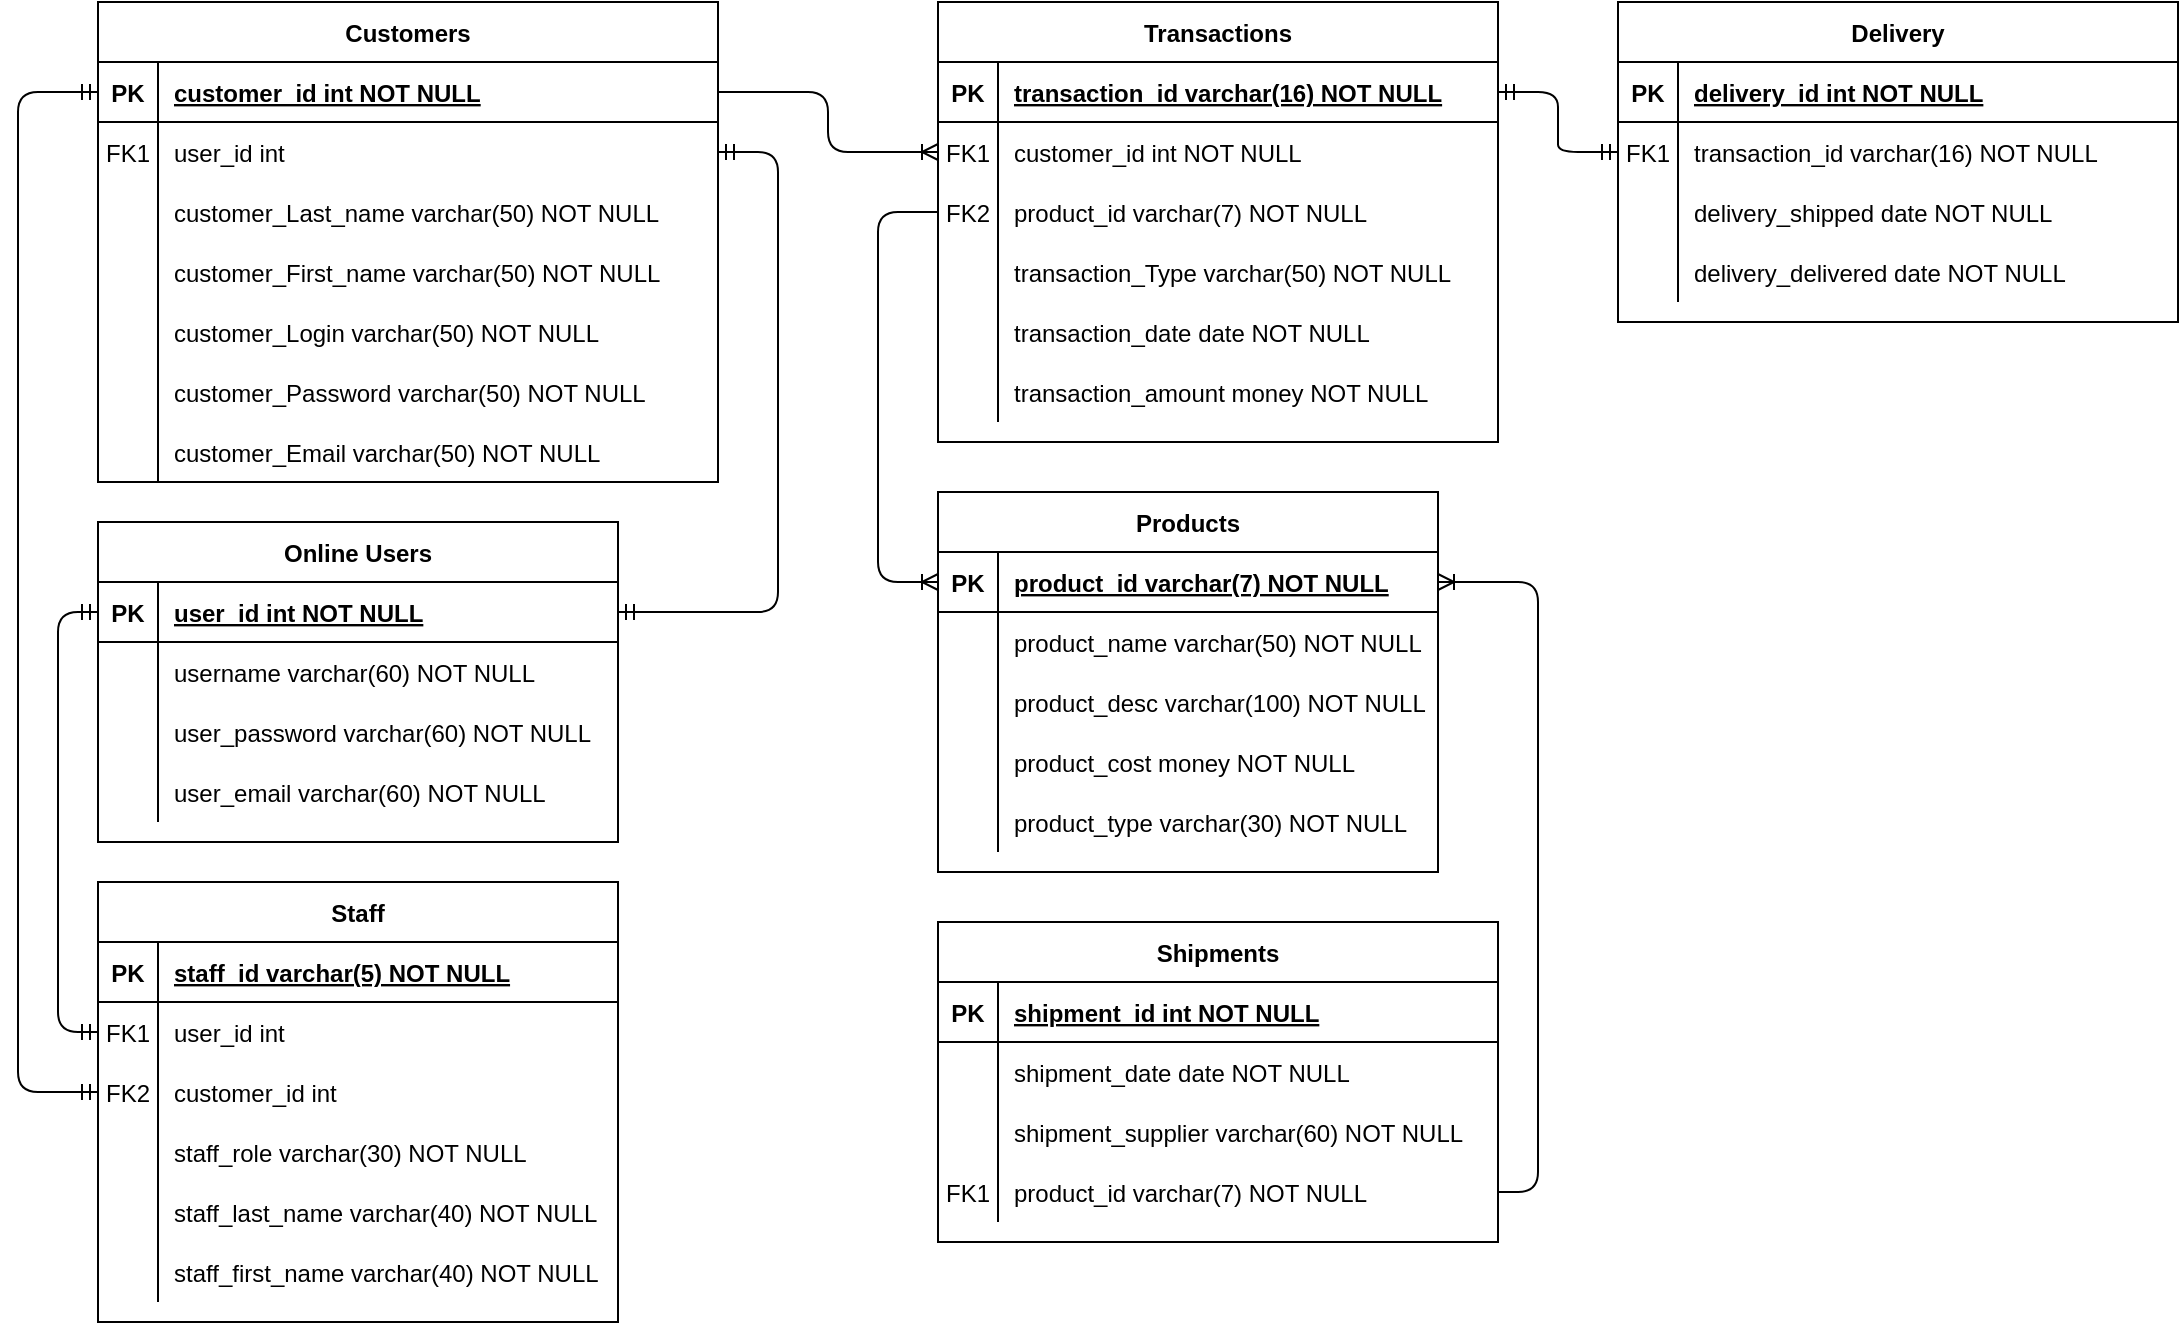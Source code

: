 <mxfile version="15.0.5" type="github">
  <diagram id="R2lEEEUBdFMjLlhIrx00" name="Page-1">
    <mxGraphModel dx="1497" dy="776" grid="1" gridSize="10" guides="1" tooltips="1" connect="1" arrows="1" fold="1" page="1" pageScale="1" pageWidth="850" pageHeight="1100" math="0" shadow="0" extFonts="Permanent Marker^https://fonts.googleapis.com/css?family=Permanent+Marker">
      <root>
        <mxCell id="0" />
        <mxCell id="1" parent="0" />
        <mxCell id="C-vyLk0tnHw3VtMMgP7b-2" value="Transactions" style="shape=table;startSize=30;container=1;collapsible=1;childLayout=tableLayout;fixedRows=1;rowLines=0;fontStyle=1;align=center;resizeLast=1;" parent="1" vertex="1">
          <mxGeometry x="510" y="80" width="280" height="220" as="geometry" />
        </mxCell>
        <mxCell id="C-vyLk0tnHw3VtMMgP7b-3" value="" style="shape=partialRectangle;collapsible=0;dropTarget=0;pointerEvents=0;fillColor=none;points=[[0,0.5],[1,0.5]];portConstraint=eastwest;top=0;left=0;right=0;bottom=1;" parent="C-vyLk0tnHw3VtMMgP7b-2" vertex="1">
          <mxGeometry y="30" width="280" height="30" as="geometry" />
        </mxCell>
        <mxCell id="C-vyLk0tnHw3VtMMgP7b-4" value="PK" style="shape=partialRectangle;overflow=hidden;connectable=0;fillColor=none;top=0;left=0;bottom=0;right=0;fontStyle=1;" parent="C-vyLk0tnHw3VtMMgP7b-3" vertex="1">
          <mxGeometry width="30" height="30" as="geometry" />
        </mxCell>
        <mxCell id="C-vyLk0tnHw3VtMMgP7b-5" value="transaction_id varchar(16) NOT NULL " style="shape=partialRectangle;overflow=hidden;connectable=0;fillColor=none;top=0;left=0;bottom=0;right=0;align=left;spacingLeft=6;fontStyle=5;" parent="C-vyLk0tnHw3VtMMgP7b-3" vertex="1">
          <mxGeometry x="30" width="250" height="30" as="geometry" />
        </mxCell>
        <mxCell id="ZlG9DIzMTzp9tEVPSgAF-17" value="" style="shape=partialRectangle;collapsible=0;dropTarget=0;pointerEvents=0;fillColor=none;points=[[0,0.5],[1,0.5]];portConstraint=eastwest;top=0;left=0;right=0;bottom=0;" vertex="1" parent="C-vyLk0tnHw3VtMMgP7b-2">
          <mxGeometry y="60" width="280" height="30" as="geometry" />
        </mxCell>
        <mxCell id="ZlG9DIzMTzp9tEVPSgAF-18" value="FK1" style="shape=partialRectangle;overflow=hidden;connectable=0;fillColor=none;top=0;left=0;bottom=0;right=0;" vertex="1" parent="ZlG9DIzMTzp9tEVPSgAF-17">
          <mxGeometry width="30" height="30" as="geometry" />
        </mxCell>
        <mxCell id="ZlG9DIzMTzp9tEVPSgAF-19" value="customer_id int NOT NULL" style="shape=partialRectangle;overflow=hidden;connectable=0;fillColor=none;top=0;left=0;bottom=0;right=0;align=left;spacingLeft=6;" vertex="1" parent="ZlG9DIzMTzp9tEVPSgAF-17">
          <mxGeometry x="30" width="250" height="30" as="geometry" />
        </mxCell>
        <mxCell id="ZlG9DIzMTzp9tEVPSgAF-20" value="" style="shape=partialRectangle;collapsible=0;dropTarget=0;pointerEvents=0;fillColor=none;points=[[0,0.5],[1,0.5]];portConstraint=eastwest;top=0;left=0;right=0;bottom=0;" vertex="1" parent="C-vyLk0tnHw3VtMMgP7b-2">
          <mxGeometry y="90" width="280" height="30" as="geometry" />
        </mxCell>
        <mxCell id="ZlG9DIzMTzp9tEVPSgAF-21" value="FK2" style="shape=partialRectangle;overflow=hidden;connectable=0;fillColor=none;top=0;left=0;bottom=0;right=0;" vertex="1" parent="ZlG9DIzMTzp9tEVPSgAF-20">
          <mxGeometry width="30" height="30" as="geometry" />
        </mxCell>
        <mxCell id="ZlG9DIzMTzp9tEVPSgAF-22" value="product_id varchar(7) NOT NULL" style="shape=partialRectangle;overflow=hidden;connectable=0;fillColor=none;top=0;left=0;bottom=0;right=0;align=left;spacingLeft=6;" vertex="1" parent="ZlG9DIzMTzp9tEVPSgAF-20">
          <mxGeometry x="30" width="250" height="30" as="geometry" />
        </mxCell>
        <mxCell id="C-vyLk0tnHw3VtMMgP7b-6" value="" style="shape=partialRectangle;collapsible=0;dropTarget=0;pointerEvents=0;fillColor=none;points=[[0,0.5],[1,0.5]];portConstraint=eastwest;top=0;left=0;right=0;bottom=0;" parent="C-vyLk0tnHw3VtMMgP7b-2" vertex="1">
          <mxGeometry y="120" width="280" height="30" as="geometry" />
        </mxCell>
        <mxCell id="C-vyLk0tnHw3VtMMgP7b-7" value="" style="shape=partialRectangle;overflow=hidden;connectable=0;fillColor=none;top=0;left=0;bottom=0;right=0;" parent="C-vyLk0tnHw3VtMMgP7b-6" vertex="1">
          <mxGeometry width="30" height="30" as="geometry" />
        </mxCell>
        <mxCell id="C-vyLk0tnHw3VtMMgP7b-8" value="transaction_Type varchar(50) NOT NULL" style="shape=partialRectangle;overflow=hidden;connectable=0;fillColor=none;top=0;left=0;bottom=0;right=0;align=left;spacingLeft=6;" parent="C-vyLk0tnHw3VtMMgP7b-6" vertex="1">
          <mxGeometry x="30" width="250" height="30" as="geometry" />
        </mxCell>
        <mxCell id="C-vyLk0tnHw3VtMMgP7b-9" value="" style="shape=partialRectangle;collapsible=0;dropTarget=0;pointerEvents=0;fillColor=none;points=[[0,0.5],[1,0.5]];portConstraint=eastwest;top=0;left=0;right=0;bottom=0;" parent="C-vyLk0tnHw3VtMMgP7b-2" vertex="1">
          <mxGeometry y="150" width="280" height="30" as="geometry" />
        </mxCell>
        <mxCell id="C-vyLk0tnHw3VtMMgP7b-10" value="" style="shape=partialRectangle;overflow=hidden;connectable=0;fillColor=none;top=0;left=0;bottom=0;right=0;" parent="C-vyLk0tnHw3VtMMgP7b-9" vertex="1">
          <mxGeometry width="30" height="30" as="geometry" />
        </mxCell>
        <mxCell id="C-vyLk0tnHw3VtMMgP7b-11" value="transaction_date date NOT NULL" style="shape=partialRectangle;overflow=hidden;connectable=0;fillColor=none;top=0;left=0;bottom=0;right=0;align=left;spacingLeft=6;" parent="C-vyLk0tnHw3VtMMgP7b-9" vertex="1">
          <mxGeometry x="30" width="250" height="30" as="geometry" />
        </mxCell>
        <mxCell id="ZlG9DIzMTzp9tEVPSgAF-14" value="" style="shape=partialRectangle;collapsible=0;dropTarget=0;pointerEvents=0;fillColor=none;points=[[0,0.5],[1,0.5]];portConstraint=eastwest;top=0;left=0;right=0;bottom=0;" vertex="1" parent="C-vyLk0tnHw3VtMMgP7b-2">
          <mxGeometry y="180" width="280" height="30" as="geometry" />
        </mxCell>
        <mxCell id="ZlG9DIzMTzp9tEVPSgAF-15" value="" style="shape=partialRectangle;overflow=hidden;connectable=0;fillColor=none;top=0;left=0;bottom=0;right=0;" vertex="1" parent="ZlG9DIzMTzp9tEVPSgAF-14">
          <mxGeometry width="30" height="30" as="geometry" />
        </mxCell>
        <mxCell id="ZlG9DIzMTzp9tEVPSgAF-16" value="transaction_amount money NOT NULL" style="shape=partialRectangle;overflow=hidden;connectable=0;fillColor=none;top=0;left=0;bottom=0;right=0;align=left;spacingLeft=6;" vertex="1" parent="ZlG9DIzMTzp9tEVPSgAF-14">
          <mxGeometry x="30" width="250" height="30" as="geometry" />
        </mxCell>
        <mxCell id="C-vyLk0tnHw3VtMMgP7b-13" value="Products" style="shape=table;startSize=30;container=1;collapsible=1;childLayout=tableLayout;fixedRows=1;rowLines=0;fontStyle=1;align=center;resizeLast=1;" parent="1" vertex="1">
          <mxGeometry x="510" y="325" width="250" height="190" as="geometry">
            <mxRectangle x="510" y="325" width="80" height="30" as="alternateBounds" />
          </mxGeometry>
        </mxCell>
        <mxCell id="C-vyLk0tnHw3VtMMgP7b-14" value="" style="shape=partialRectangle;collapsible=0;dropTarget=0;pointerEvents=0;fillColor=none;points=[[0,0.5],[1,0.5]];portConstraint=eastwest;top=0;left=0;right=0;bottom=1;" parent="C-vyLk0tnHw3VtMMgP7b-13" vertex="1">
          <mxGeometry y="30" width="250" height="30" as="geometry" />
        </mxCell>
        <mxCell id="C-vyLk0tnHw3VtMMgP7b-15" value="PK" style="shape=partialRectangle;overflow=hidden;connectable=0;fillColor=none;top=0;left=0;bottom=0;right=0;fontStyle=1;" parent="C-vyLk0tnHw3VtMMgP7b-14" vertex="1">
          <mxGeometry width="30" height="30" as="geometry" />
        </mxCell>
        <mxCell id="C-vyLk0tnHw3VtMMgP7b-16" value="product_id varchar(7) NOT NULL" style="shape=partialRectangle;overflow=hidden;connectable=0;fillColor=none;top=0;left=0;bottom=0;right=0;align=left;spacingLeft=6;fontStyle=5;" parent="C-vyLk0tnHw3VtMMgP7b-14" vertex="1">
          <mxGeometry x="30" width="220" height="30" as="geometry" />
        </mxCell>
        <mxCell id="C-vyLk0tnHw3VtMMgP7b-17" value="" style="shape=partialRectangle;collapsible=0;dropTarget=0;pointerEvents=0;fillColor=none;points=[[0,0.5],[1,0.5]];portConstraint=eastwest;top=0;left=0;right=0;bottom=0;" parent="C-vyLk0tnHw3VtMMgP7b-13" vertex="1">
          <mxGeometry y="60" width="250" height="30" as="geometry" />
        </mxCell>
        <mxCell id="C-vyLk0tnHw3VtMMgP7b-18" value="" style="shape=partialRectangle;overflow=hidden;connectable=0;fillColor=none;top=0;left=0;bottom=0;right=0;" parent="C-vyLk0tnHw3VtMMgP7b-17" vertex="1">
          <mxGeometry width="30" height="30" as="geometry" />
        </mxCell>
        <mxCell id="C-vyLk0tnHw3VtMMgP7b-19" value="product_name varchar(50) NOT NULL" style="shape=partialRectangle;overflow=hidden;connectable=0;fillColor=none;top=0;left=0;bottom=0;right=0;align=left;spacingLeft=6;" parent="C-vyLk0tnHw3VtMMgP7b-17" vertex="1">
          <mxGeometry x="30" width="220" height="30" as="geometry" />
        </mxCell>
        <mxCell id="C-vyLk0tnHw3VtMMgP7b-20" value="" style="shape=partialRectangle;collapsible=0;dropTarget=0;pointerEvents=0;fillColor=none;points=[[0,0.5],[1,0.5]];portConstraint=eastwest;top=0;left=0;right=0;bottom=0;" parent="C-vyLk0tnHw3VtMMgP7b-13" vertex="1">
          <mxGeometry y="90" width="250" height="30" as="geometry" />
        </mxCell>
        <mxCell id="C-vyLk0tnHw3VtMMgP7b-21" value="" style="shape=partialRectangle;overflow=hidden;connectable=0;fillColor=none;top=0;left=0;bottom=0;right=0;" parent="C-vyLk0tnHw3VtMMgP7b-20" vertex="1">
          <mxGeometry width="30" height="30" as="geometry" />
        </mxCell>
        <mxCell id="C-vyLk0tnHw3VtMMgP7b-22" value="product_desc varchar(100) NOT NULL" style="shape=partialRectangle;overflow=hidden;connectable=0;fillColor=none;top=0;left=0;bottom=0;right=0;align=left;spacingLeft=6;" parent="C-vyLk0tnHw3VtMMgP7b-20" vertex="1">
          <mxGeometry x="30" width="220" height="30" as="geometry" />
        </mxCell>
        <mxCell id="ZlG9DIzMTzp9tEVPSgAF-23" value="" style="shape=partialRectangle;collapsible=0;dropTarget=0;pointerEvents=0;fillColor=none;points=[[0,0.5],[1,0.5]];portConstraint=eastwest;top=0;left=0;right=0;bottom=0;" vertex="1" parent="C-vyLk0tnHw3VtMMgP7b-13">
          <mxGeometry y="120" width="250" height="30" as="geometry" />
        </mxCell>
        <mxCell id="ZlG9DIzMTzp9tEVPSgAF-24" value="" style="shape=partialRectangle;overflow=hidden;connectable=0;fillColor=none;top=0;left=0;bottom=0;right=0;" vertex="1" parent="ZlG9DIzMTzp9tEVPSgAF-23">
          <mxGeometry width="30" height="30" as="geometry" />
        </mxCell>
        <mxCell id="ZlG9DIzMTzp9tEVPSgAF-25" value="product_cost money NOT NULL" style="shape=partialRectangle;overflow=hidden;connectable=0;fillColor=none;top=0;left=0;bottom=0;right=0;align=left;spacingLeft=6;" vertex="1" parent="ZlG9DIzMTzp9tEVPSgAF-23">
          <mxGeometry x="30" width="220" height="30" as="geometry" />
        </mxCell>
        <mxCell id="ZlG9DIzMTzp9tEVPSgAF-26" value="" style="shape=partialRectangle;collapsible=0;dropTarget=0;pointerEvents=0;fillColor=none;points=[[0,0.5],[1,0.5]];portConstraint=eastwest;top=0;left=0;right=0;bottom=0;" vertex="1" parent="C-vyLk0tnHw3VtMMgP7b-13">
          <mxGeometry y="150" width="250" height="30" as="geometry" />
        </mxCell>
        <mxCell id="ZlG9DIzMTzp9tEVPSgAF-27" value="" style="shape=partialRectangle;overflow=hidden;connectable=0;fillColor=none;top=0;left=0;bottom=0;right=0;" vertex="1" parent="ZlG9DIzMTzp9tEVPSgAF-26">
          <mxGeometry width="30" height="30" as="geometry" />
        </mxCell>
        <mxCell id="ZlG9DIzMTzp9tEVPSgAF-28" value="product_type varchar(30) NOT NULL" style="shape=partialRectangle;overflow=hidden;connectable=0;fillColor=none;top=0;left=0;bottom=0;right=0;align=left;spacingLeft=6;" vertex="1" parent="ZlG9DIzMTzp9tEVPSgAF-26">
          <mxGeometry x="30" width="220" height="30" as="geometry" />
        </mxCell>
        <mxCell id="C-vyLk0tnHw3VtMMgP7b-23" value="Customers" style="shape=table;startSize=30;container=1;collapsible=1;childLayout=tableLayout;fixedRows=1;rowLines=0;fontStyle=1;align=center;resizeLast=1;" parent="1" vertex="1">
          <mxGeometry x="90" y="80" width="310" height="240" as="geometry" />
        </mxCell>
        <mxCell id="C-vyLk0tnHw3VtMMgP7b-24" value="" style="shape=partialRectangle;collapsible=0;dropTarget=0;pointerEvents=0;fillColor=none;points=[[0,0.5],[1,0.5]];portConstraint=eastwest;top=0;left=0;right=0;bottom=1;" parent="C-vyLk0tnHw3VtMMgP7b-23" vertex="1">
          <mxGeometry y="30" width="310" height="30" as="geometry" />
        </mxCell>
        <mxCell id="C-vyLk0tnHw3VtMMgP7b-25" value="PK" style="shape=partialRectangle;overflow=hidden;connectable=0;fillColor=none;top=0;left=0;bottom=0;right=0;fontStyle=1;" parent="C-vyLk0tnHw3VtMMgP7b-24" vertex="1">
          <mxGeometry width="30" height="30" as="geometry" />
        </mxCell>
        <mxCell id="C-vyLk0tnHw3VtMMgP7b-26" value="customer_id int NOT NULL" style="shape=partialRectangle;overflow=hidden;connectable=0;fillColor=none;top=0;left=0;bottom=0;right=0;align=left;spacingLeft=6;fontStyle=5;" parent="C-vyLk0tnHw3VtMMgP7b-24" vertex="1">
          <mxGeometry x="30" width="280" height="30" as="geometry" />
        </mxCell>
        <mxCell id="ZlG9DIzMTzp9tEVPSgAF-80" value="" style="shape=partialRectangle;collapsible=0;dropTarget=0;pointerEvents=0;fillColor=none;points=[[0,0.5],[1,0.5]];portConstraint=eastwest;top=0;left=0;right=0;bottom=0;" vertex="1" parent="C-vyLk0tnHw3VtMMgP7b-23">
          <mxGeometry y="60" width="310" height="30" as="geometry" />
        </mxCell>
        <mxCell id="ZlG9DIzMTzp9tEVPSgAF-81" value="FK1" style="shape=partialRectangle;overflow=hidden;connectable=0;fillColor=none;top=0;left=0;bottom=0;right=0;" vertex="1" parent="ZlG9DIzMTzp9tEVPSgAF-80">
          <mxGeometry width="30" height="30" as="geometry" />
        </mxCell>
        <mxCell id="ZlG9DIzMTzp9tEVPSgAF-82" value="user_id int " style="shape=partialRectangle;overflow=hidden;connectable=0;fillColor=none;top=0;left=0;bottom=0;right=0;align=left;spacingLeft=6;" vertex="1" parent="ZlG9DIzMTzp9tEVPSgAF-80">
          <mxGeometry x="30" width="280" height="30" as="geometry" />
        </mxCell>
        <mxCell id="C-vyLk0tnHw3VtMMgP7b-27" value="" style="shape=partialRectangle;collapsible=0;dropTarget=0;pointerEvents=0;fillColor=none;points=[[0,0.5],[1,0.5]];portConstraint=eastwest;top=0;left=0;right=0;bottom=0;" parent="C-vyLk0tnHw3VtMMgP7b-23" vertex="1">
          <mxGeometry y="90" width="310" height="30" as="geometry" />
        </mxCell>
        <mxCell id="C-vyLk0tnHw3VtMMgP7b-28" value="" style="shape=partialRectangle;overflow=hidden;connectable=0;fillColor=none;top=0;left=0;bottom=0;right=0;" parent="C-vyLk0tnHw3VtMMgP7b-27" vertex="1">
          <mxGeometry width="30" height="30" as="geometry" />
        </mxCell>
        <mxCell id="C-vyLk0tnHw3VtMMgP7b-29" value="customer_Last_name varchar(50) NOT NULL " style="shape=partialRectangle;overflow=hidden;connectable=0;fillColor=none;top=0;left=0;bottom=0;right=0;align=left;spacingLeft=6;" parent="C-vyLk0tnHw3VtMMgP7b-27" vertex="1">
          <mxGeometry x="30" width="280" height="30" as="geometry" />
        </mxCell>
        <mxCell id="ZlG9DIzMTzp9tEVPSgAF-2" value="" style="shape=partialRectangle;collapsible=0;dropTarget=0;pointerEvents=0;fillColor=none;points=[[0,0.5],[1,0.5]];portConstraint=eastwest;top=0;left=0;right=0;bottom=0;" vertex="1" parent="C-vyLk0tnHw3VtMMgP7b-23">
          <mxGeometry y="120" width="310" height="30" as="geometry" />
        </mxCell>
        <mxCell id="ZlG9DIzMTzp9tEVPSgAF-3" value="" style="shape=partialRectangle;overflow=hidden;connectable=0;fillColor=none;top=0;left=0;bottom=0;right=0;" vertex="1" parent="ZlG9DIzMTzp9tEVPSgAF-2">
          <mxGeometry width="30" height="30" as="geometry" />
        </mxCell>
        <mxCell id="ZlG9DIzMTzp9tEVPSgAF-4" value="customer_First_name varchar(50) NOT NULL " style="shape=partialRectangle;overflow=hidden;connectable=0;fillColor=none;top=0;left=0;bottom=0;right=0;align=left;spacingLeft=6;" vertex="1" parent="ZlG9DIzMTzp9tEVPSgAF-2">
          <mxGeometry x="30" width="280" height="30" as="geometry" />
        </mxCell>
        <mxCell id="ZlG9DIzMTzp9tEVPSgAF-5" value="" style="shape=partialRectangle;collapsible=0;dropTarget=0;pointerEvents=0;fillColor=none;points=[[0,0.5],[1,0.5]];portConstraint=eastwest;top=0;left=0;right=0;bottom=0;" vertex="1" parent="C-vyLk0tnHw3VtMMgP7b-23">
          <mxGeometry y="150" width="310" height="30" as="geometry" />
        </mxCell>
        <mxCell id="ZlG9DIzMTzp9tEVPSgAF-6" value="" style="shape=partialRectangle;overflow=hidden;connectable=0;fillColor=none;top=0;left=0;bottom=0;right=0;" vertex="1" parent="ZlG9DIzMTzp9tEVPSgAF-5">
          <mxGeometry width="30" height="30" as="geometry" />
        </mxCell>
        <mxCell id="ZlG9DIzMTzp9tEVPSgAF-7" value="customer_Login varchar(50) NOT NULL " style="shape=partialRectangle;overflow=hidden;connectable=0;fillColor=none;top=0;left=0;bottom=0;right=0;align=left;spacingLeft=6;" vertex="1" parent="ZlG9DIzMTzp9tEVPSgAF-5">
          <mxGeometry x="30" width="280" height="30" as="geometry" />
        </mxCell>
        <mxCell id="ZlG9DIzMTzp9tEVPSgAF-8" value="" style="shape=partialRectangle;collapsible=0;dropTarget=0;pointerEvents=0;fillColor=none;points=[[0,0.5],[1,0.5]];portConstraint=eastwest;top=0;left=0;right=0;bottom=0;" vertex="1" parent="C-vyLk0tnHw3VtMMgP7b-23">
          <mxGeometry y="180" width="310" height="30" as="geometry" />
        </mxCell>
        <mxCell id="ZlG9DIzMTzp9tEVPSgAF-9" value="" style="shape=partialRectangle;overflow=hidden;connectable=0;fillColor=none;top=0;left=0;bottom=0;right=0;" vertex="1" parent="ZlG9DIzMTzp9tEVPSgAF-8">
          <mxGeometry width="30" height="30" as="geometry" />
        </mxCell>
        <mxCell id="ZlG9DIzMTzp9tEVPSgAF-10" value="customer_Password varchar(50) NOT NULL " style="shape=partialRectangle;overflow=hidden;connectable=0;fillColor=none;top=0;left=0;bottom=0;right=0;align=left;spacingLeft=6;" vertex="1" parent="ZlG9DIzMTzp9tEVPSgAF-8">
          <mxGeometry x="30" width="280" height="30" as="geometry" />
        </mxCell>
        <mxCell id="ZlG9DIzMTzp9tEVPSgAF-11" value="" style="shape=partialRectangle;collapsible=0;dropTarget=0;pointerEvents=0;fillColor=none;points=[[0,0.5],[1,0.5]];portConstraint=eastwest;top=0;left=0;right=0;bottom=0;" vertex="1" parent="C-vyLk0tnHw3VtMMgP7b-23">
          <mxGeometry y="210" width="310" height="30" as="geometry" />
        </mxCell>
        <mxCell id="ZlG9DIzMTzp9tEVPSgAF-12" value="" style="shape=partialRectangle;overflow=hidden;connectable=0;fillColor=none;top=0;left=0;bottom=0;right=0;" vertex="1" parent="ZlG9DIzMTzp9tEVPSgAF-11">
          <mxGeometry width="30" height="30" as="geometry" />
        </mxCell>
        <mxCell id="ZlG9DIzMTzp9tEVPSgAF-13" value="customer_Email varchar(50) NOT NULL " style="shape=partialRectangle;overflow=hidden;connectable=0;fillColor=none;top=0;left=0;bottom=0;right=0;align=left;spacingLeft=6;" vertex="1" parent="ZlG9DIzMTzp9tEVPSgAF-11">
          <mxGeometry x="30" width="280" height="30" as="geometry" />
        </mxCell>
        <mxCell id="ZlG9DIzMTzp9tEVPSgAF-29" value="Shipments" style="shape=table;startSize=30;container=1;collapsible=1;childLayout=tableLayout;fixedRows=1;rowLines=0;fontStyle=1;align=center;resizeLast=1;" vertex="1" parent="1">
          <mxGeometry x="510" y="540" width="280" height="160" as="geometry">
            <mxRectangle x="510" y="540" width="90" height="30" as="alternateBounds" />
          </mxGeometry>
        </mxCell>
        <mxCell id="ZlG9DIzMTzp9tEVPSgAF-30" value="" style="shape=partialRectangle;collapsible=0;dropTarget=0;pointerEvents=0;fillColor=none;top=0;left=0;bottom=1;right=0;points=[[0,0.5],[1,0.5]];portConstraint=eastwest;" vertex="1" parent="ZlG9DIzMTzp9tEVPSgAF-29">
          <mxGeometry y="30" width="280" height="30" as="geometry" />
        </mxCell>
        <mxCell id="ZlG9DIzMTzp9tEVPSgAF-31" value="PK" style="shape=partialRectangle;connectable=0;fillColor=none;top=0;left=0;bottom=0;right=0;fontStyle=1;overflow=hidden;" vertex="1" parent="ZlG9DIzMTzp9tEVPSgAF-30">
          <mxGeometry width="30" height="30" as="geometry" />
        </mxCell>
        <mxCell id="ZlG9DIzMTzp9tEVPSgAF-32" value="shipment_id int NOT NULL" style="shape=partialRectangle;connectable=0;fillColor=none;top=0;left=0;bottom=0;right=0;align=left;spacingLeft=6;fontStyle=5;overflow=hidden;" vertex="1" parent="ZlG9DIzMTzp9tEVPSgAF-30">
          <mxGeometry x="30" width="250" height="30" as="geometry" />
        </mxCell>
        <mxCell id="ZlG9DIzMTzp9tEVPSgAF-33" value="" style="shape=partialRectangle;collapsible=0;dropTarget=0;pointerEvents=0;fillColor=none;top=0;left=0;bottom=0;right=0;points=[[0,0.5],[1,0.5]];portConstraint=eastwest;" vertex="1" parent="ZlG9DIzMTzp9tEVPSgAF-29">
          <mxGeometry y="60" width="280" height="30" as="geometry" />
        </mxCell>
        <mxCell id="ZlG9DIzMTzp9tEVPSgAF-34" value="" style="shape=partialRectangle;connectable=0;fillColor=none;top=0;left=0;bottom=0;right=0;editable=1;overflow=hidden;" vertex="1" parent="ZlG9DIzMTzp9tEVPSgAF-33">
          <mxGeometry width="30" height="30" as="geometry" />
        </mxCell>
        <mxCell id="ZlG9DIzMTzp9tEVPSgAF-35" value="shipment_date date NOT NULL" style="shape=partialRectangle;connectable=0;fillColor=none;top=0;left=0;bottom=0;right=0;align=left;spacingLeft=6;overflow=hidden;" vertex="1" parent="ZlG9DIzMTzp9tEVPSgAF-33">
          <mxGeometry x="30" width="250" height="30" as="geometry" />
        </mxCell>
        <mxCell id="ZlG9DIzMTzp9tEVPSgAF-36" value="" style="shape=partialRectangle;collapsible=0;dropTarget=0;pointerEvents=0;fillColor=none;top=0;left=0;bottom=0;right=0;points=[[0,0.5],[1,0.5]];portConstraint=eastwest;" vertex="1" parent="ZlG9DIzMTzp9tEVPSgAF-29">
          <mxGeometry y="90" width="280" height="30" as="geometry" />
        </mxCell>
        <mxCell id="ZlG9DIzMTzp9tEVPSgAF-37" value="" style="shape=partialRectangle;connectable=0;fillColor=none;top=0;left=0;bottom=0;right=0;editable=1;overflow=hidden;" vertex="1" parent="ZlG9DIzMTzp9tEVPSgAF-36">
          <mxGeometry width="30" height="30" as="geometry" />
        </mxCell>
        <mxCell id="ZlG9DIzMTzp9tEVPSgAF-38" value="shipment_supplier varchar(60) NOT NULL" style="shape=partialRectangle;connectable=0;fillColor=none;top=0;left=0;bottom=0;right=0;align=left;spacingLeft=6;overflow=hidden;" vertex="1" parent="ZlG9DIzMTzp9tEVPSgAF-36">
          <mxGeometry x="30" width="250" height="30" as="geometry" />
        </mxCell>
        <mxCell id="ZlG9DIzMTzp9tEVPSgAF-39" value="" style="shape=partialRectangle;collapsible=0;dropTarget=0;pointerEvents=0;fillColor=none;top=0;left=0;bottom=0;right=0;points=[[0,0.5],[1,0.5]];portConstraint=eastwest;" vertex="1" parent="ZlG9DIzMTzp9tEVPSgAF-29">
          <mxGeometry y="120" width="280" height="30" as="geometry" />
        </mxCell>
        <mxCell id="ZlG9DIzMTzp9tEVPSgAF-40" value="FK1" style="shape=partialRectangle;connectable=0;fillColor=none;top=0;left=0;bottom=0;right=0;editable=1;overflow=hidden;" vertex="1" parent="ZlG9DIzMTzp9tEVPSgAF-39">
          <mxGeometry width="30" height="30" as="geometry" />
        </mxCell>
        <mxCell id="ZlG9DIzMTzp9tEVPSgAF-41" value="product_id varchar(7) NOT NULL" style="shape=partialRectangle;connectable=0;fillColor=none;top=0;left=0;bottom=0;right=0;align=left;spacingLeft=6;overflow=hidden;" vertex="1" parent="ZlG9DIzMTzp9tEVPSgAF-39">
          <mxGeometry x="30" width="250" height="30" as="geometry" />
        </mxCell>
        <mxCell id="ZlG9DIzMTzp9tEVPSgAF-42" value="Staff" style="shape=table;startSize=30;container=1;collapsible=1;childLayout=tableLayout;fixedRows=1;rowLines=0;fontStyle=1;align=center;resizeLast=1;" vertex="1" parent="1">
          <mxGeometry x="90" y="520" width="260" height="220" as="geometry" />
        </mxCell>
        <mxCell id="ZlG9DIzMTzp9tEVPSgAF-43" value="" style="shape=partialRectangle;collapsible=0;dropTarget=0;pointerEvents=0;fillColor=none;top=0;left=0;bottom=1;right=0;points=[[0,0.5],[1,0.5]];portConstraint=eastwest;" vertex="1" parent="ZlG9DIzMTzp9tEVPSgAF-42">
          <mxGeometry y="30" width="260" height="30" as="geometry" />
        </mxCell>
        <mxCell id="ZlG9DIzMTzp9tEVPSgAF-44" value="PK" style="shape=partialRectangle;connectable=0;fillColor=none;top=0;left=0;bottom=0;right=0;fontStyle=1;overflow=hidden;" vertex="1" parent="ZlG9DIzMTzp9tEVPSgAF-43">
          <mxGeometry width="30" height="30" as="geometry" />
        </mxCell>
        <mxCell id="ZlG9DIzMTzp9tEVPSgAF-45" value="staff_id varchar(5) NOT NULL" style="shape=partialRectangle;connectable=0;fillColor=none;top=0;left=0;bottom=0;right=0;align=left;spacingLeft=6;fontStyle=5;overflow=hidden;" vertex="1" parent="ZlG9DIzMTzp9tEVPSgAF-43">
          <mxGeometry x="30" width="230" height="30" as="geometry" />
        </mxCell>
        <mxCell id="ZlG9DIzMTzp9tEVPSgAF-55" value="" style="shape=partialRectangle;collapsible=0;dropTarget=0;pointerEvents=0;fillColor=none;top=0;left=0;bottom=0;right=0;points=[[0,0.5],[1,0.5]];portConstraint=eastwest;" vertex="1" parent="ZlG9DIzMTzp9tEVPSgAF-42">
          <mxGeometry y="60" width="260" height="30" as="geometry" />
        </mxCell>
        <mxCell id="ZlG9DIzMTzp9tEVPSgAF-56" value="FK1" style="shape=partialRectangle;connectable=0;fillColor=none;top=0;left=0;bottom=0;right=0;editable=1;overflow=hidden;" vertex="1" parent="ZlG9DIzMTzp9tEVPSgAF-55">
          <mxGeometry width="30" height="30" as="geometry" />
        </mxCell>
        <mxCell id="ZlG9DIzMTzp9tEVPSgAF-57" value="user_id int " style="shape=partialRectangle;connectable=0;fillColor=none;top=0;left=0;bottom=0;right=0;align=left;spacingLeft=6;overflow=hidden;" vertex="1" parent="ZlG9DIzMTzp9tEVPSgAF-55">
          <mxGeometry x="30" width="230" height="30" as="geometry" />
        </mxCell>
        <mxCell id="ZlG9DIzMTzp9tEVPSgAF-83" value="" style="shape=partialRectangle;collapsible=0;dropTarget=0;pointerEvents=0;fillColor=none;top=0;left=0;bottom=0;right=0;points=[[0,0.5],[1,0.5]];portConstraint=eastwest;" vertex="1" parent="ZlG9DIzMTzp9tEVPSgAF-42">
          <mxGeometry y="90" width="260" height="30" as="geometry" />
        </mxCell>
        <mxCell id="ZlG9DIzMTzp9tEVPSgAF-84" value="FK2" style="shape=partialRectangle;connectable=0;fillColor=none;top=0;left=0;bottom=0;right=0;editable=1;overflow=hidden;" vertex="1" parent="ZlG9DIzMTzp9tEVPSgAF-83">
          <mxGeometry width="30" height="30" as="geometry" />
        </mxCell>
        <mxCell id="ZlG9DIzMTzp9tEVPSgAF-85" value="customer_id int " style="shape=partialRectangle;connectable=0;fillColor=none;top=0;left=0;bottom=0;right=0;align=left;spacingLeft=6;overflow=hidden;" vertex="1" parent="ZlG9DIzMTzp9tEVPSgAF-83">
          <mxGeometry x="30" width="230" height="30" as="geometry" />
        </mxCell>
        <mxCell id="ZlG9DIzMTzp9tEVPSgAF-46" value="" style="shape=partialRectangle;collapsible=0;dropTarget=0;pointerEvents=0;fillColor=none;top=0;left=0;bottom=0;right=0;points=[[0,0.5],[1,0.5]];portConstraint=eastwest;" vertex="1" parent="ZlG9DIzMTzp9tEVPSgAF-42">
          <mxGeometry y="120" width="260" height="30" as="geometry" />
        </mxCell>
        <mxCell id="ZlG9DIzMTzp9tEVPSgAF-47" value="" style="shape=partialRectangle;connectable=0;fillColor=none;top=0;left=0;bottom=0;right=0;editable=1;overflow=hidden;" vertex="1" parent="ZlG9DIzMTzp9tEVPSgAF-46">
          <mxGeometry width="30" height="30" as="geometry" />
        </mxCell>
        <mxCell id="ZlG9DIzMTzp9tEVPSgAF-48" value="staff_role varchar(30) NOT NULL" style="shape=partialRectangle;connectable=0;fillColor=none;top=0;left=0;bottom=0;right=0;align=left;spacingLeft=6;overflow=hidden;" vertex="1" parent="ZlG9DIzMTzp9tEVPSgAF-46">
          <mxGeometry x="30" width="230" height="30" as="geometry" />
        </mxCell>
        <mxCell id="ZlG9DIzMTzp9tEVPSgAF-49" value="" style="shape=partialRectangle;collapsible=0;dropTarget=0;pointerEvents=0;fillColor=none;top=0;left=0;bottom=0;right=0;points=[[0,0.5],[1,0.5]];portConstraint=eastwest;" vertex="1" parent="ZlG9DIzMTzp9tEVPSgAF-42">
          <mxGeometry y="150" width="260" height="30" as="geometry" />
        </mxCell>
        <mxCell id="ZlG9DIzMTzp9tEVPSgAF-50" value="" style="shape=partialRectangle;connectable=0;fillColor=none;top=0;left=0;bottom=0;right=0;editable=1;overflow=hidden;" vertex="1" parent="ZlG9DIzMTzp9tEVPSgAF-49">
          <mxGeometry width="30" height="30" as="geometry" />
        </mxCell>
        <mxCell id="ZlG9DIzMTzp9tEVPSgAF-51" value="staff_last_name varchar(40) NOT NULL" style="shape=partialRectangle;connectable=0;fillColor=none;top=0;left=0;bottom=0;right=0;align=left;spacingLeft=6;overflow=hidden;" vertex="1" parent="ZlG9DIzMTzp9tEVPSgAF-49">
          <mxGeometry x="30" width="230" height="30" as="geometry" />
        </mxCell>
        <mxCell id="ZlG9DIzMTzp9tEVPSgAF-52" value="" style="shape=partialRectangle;collapsible=0;dropTarget=0;pointerEvents=0;fillColor=none;top=0;left=0;bottom=0;right=0;points=[[0,0.5],[1,0.5]];portConstraint=eastwest;" vertex="1" parent="ZlG9DIzMTzp9tEVPSgAF-42">
          <mxGeometry y="180" width="260" height="30" as="geometry" />
        </mxCell>
        <mxCell id="ZlG9DIzMTzp9tEVPSgAF-53" value="" style="shape=partialRectangle;connectable=0;fillColor=none;top=0;left=0;bottom=0;right=0;editable=1;overflow=hidden;" vertex="1" parent="ZlG9DIzMTzp9tEVPSgAF-52">
          <mxGeometry width="30" height="30" as="geometry" />
        </mxCell>
        <mxCell id="ZlG9DIzMTzp9tEVPSgAF-54" value="staff_first_name varchar(40) NOT NULL" style="shape=partialRectangle;connectable=0;fillColor=none;top=0;left=0;bottom=0;right=0;align=left;spacingLeft=6;overflow=hidden;" vertex="1" parent="ZlG9DIzMTzp9tEVPSgAF-52">
          <mxGeometry x="30" width="230" height="30" as="geometry" />
        </mxCell>
        <mxCell id="ZlG9DIzMTzp9tEVPSgAF-86" value="Online Users" style="shape=table;startSize=30;container=1;collapsible=1;childLayout=tableLayout;fixedRows=1;rowLines=0;fontStyle=1;align=center;resizeLast=1;" vertex="1" parent="1">
          <mxGeometry x="90" y="340" width="260" height="160" as="geometry" />
        </mxCell>
        <mxCell id="ZlG9DIzMTzp9tEVPSgAF-87" value="" style="shape=partialRectangle;collapsible=0;dropTarget=0;pointerEvents=0;fillColor=none;top=0;left=0;bottom=1;right=0;points=[[0,0.5],[1,0.5]];portConstraint=eastwest;" vertex="1" parent="ZlG9DIzMTzp9tEVPSgAF-86">
          <mxGeometry y="30" width="260" height="30" as="geometry" />
        </mxCell>
        <mxCell id="ZlG9DIzMTzp9tEVPSgAF-88" value="PK" style="shape=partialRectangle;connectable=0;fillColor=none;top=0;left=0;bottom=0;right=0;fontStyle=1;overflow=hidden;" vertex="1" parent="ZlG9DIzMTzp9tEVPSgAF-87">
          <mxGeometry width="30" height="30" as="geometry" />
        </mxCell>
        <mxCell id="ZlG9DIzMTzp9tEVPSgAF-89" value="user_id int NOT NULL" style="shape=partialRectangle;connectable=0;fillColor=none;top=0;left=0;bottom=0;right=0;align=left;spacingLeft=6;fontStyle=5;overflow=hidden;" vertex="1" parent="ZlG9DIzMTzp9tEVPSgAF-87">
          <mxGeometry x="30" width="230" height="30" as="geometry" />
        </mxCell>
        <mxCell id="ZlG9DIzMTzp9tEVPSgAF-90" value="" style="shape=partialRectangle;collapsible=0;dropTarget=0;pointerEvents=0;fillColor=none;top=0;left=0;bottom=0;right=0;points=[[0,0.5],[1,0.5]];portConstraint=eastwest;" vertex="1" parent="ZlG9DIzMTzp9tEVPSgAF-86">
          <mxGeometry y="60" width="260" height="30" as="geometry" />
        </mxCell>
        <mxCell id="ZlG9DIzMTzp9tEVPSgAF-91" value="" style="shape=partialRectangle;connectable=0;fillColor=none;top=0;left=0;bottom=0;right=0;editable=1;overflow=hidden;" vertex="1" parent="ZlG9DIzMTzp9tEVPSgAF-90">
          <mxGeometry width="30" height="30" as="geometry" />
        </mxCell>
        <mxCell id="ZlG9DIzMTzp9tEVPSgAF-92" value="username varchar(60) NOT NULL" style="shape=partialRectangle;connectable=0;fillColor=none;top=0;left=0;bottom=0;right=0;align=left;spacingLeft=6;overflow=hidden;" vertex="1" parent="ZlG9DIzMTzp9tEVPSgAF-90">
          <mxGeometry x="30" width="230" height="30" as="geometry" />
        </mxCell>
        <mxCell id="ZlG9DIzMTzp9tEVPSgAF-93" value="" style="shape=partialRectangle;collapsible=0;dropTarget=0;pointerEvents=0;fillColor=none;top=0;left=0;bottom=0;right=0;points=[[0,0.5],[1,0.5]];portConstraint=eastwest;" vertex="1" parent="ZlG9DIzMTzp9tEVPSgAF-86">
          <mxGeometry y="90" width="260" height="30" as="geometry" />
        </mxCell>
        <mxCell id="ZlG9DIzMTzp9tEVPSgAF-94" value="" style="shape=partialRectangle;connectable=0;fillColor=none;top=0;left=0;bottom=0;right=0;editable=1;overflow=hidden;" vertex="1" parent="ZlG9DIzMTzp9tEVPSgAF-93">
          <mxGeometry width="30" height="30" as="geometry" />
        </mxCell>
        <mxCell id="ZlG9DIzMTzp9tEVPSgAF-95" value="user_password varchar(60) NOT NULL" style="shape=partialRectangle;connectable=0;fillColor=none;top=0;left=0;bottom=0;right=0;align=left;spacingLeft=6;overflow=hidden;" vertex="1" parent="ZlG9DIzMTzp9tEVPSgAF-93">
          <mxGeometry x="30" width="230" height="30" as="geometry" />
        </mxCell>
        <mxCell id="ZlG9DIzMTzp9tEVPSgAF-96" value="" style="shape=partialRectangle;collapsible=0;dropTarget=0;pointerEvents=0;fillColor=none;top=0;left=0;bottom=0;right=0;points=[[0,0.5],[1,0.5]];portConstraint=eastwest;" vertex="1" parent="ZlG9DIzMTzp9tEVPSgAF-86">
          <mxGeometry y="120" width="260" height="30" as="geometry" />
        </mxCell>
        <mxCell id="ZlG9DIzMTzp9tEVPSgAF-97" value="" style="shape=partialRectangle;connectable=0;fillColor=none;top=0;left=0;bottom=0;right=0;editable=1;overflow=hidden;" vertex="1" parent="ZlG9DIzMTzp9tEVPSgAF-96">
          <mxGeometry width="30" height="30" as="geometry" />
        </mxCell>
        <mxCell id="ZlG9DIzMTzp9tEVPSgAF-98" value="user_email varchar(60) NOT NULL" style="shape=partialRectangle;connectable=0;fillColor=none;top=0;left=0;bottom=0;right=0;align=left;spacingLeft=6;overflow=hidden;" vertex="1" parent="ZlG9DIzMTzp9tEVPSgAF-96">
          <mxGeometry x="30" width="230" height="30" as="geometry" />
        </mxCell>
        <mxCell id="ZlG9DIzMTzp9tEVPSgAF-99" value="" style="edgeStyle=elbowEdgeStyle;fontSize=12;html=1;endArrow=ERmandOne;startArrow=ERmandOne;entryX=1;entryY=0.5;entryDx=0;entryDy=0;exitX=1;exitY=0.5;exitDx=0;exitDy=0;rounded=1;" edge="1" parent="1" source="ZlG9DIzMTzp9tEVPSgAF-80" target="ZlG9DIzMTzp9tEVPSgAF-87">
          <mxGeometry width="100" height="100" relative="1" as="geometry">
            <mxPoint x="410" y="305" as="sourcePoint" />
            <mxPoint x="530" y="220" as="targetPoint" />
            <Array as="points">
              <mxPoint x="430" y="350" />
            </Array>
          </mxGeometry>
        </mxCell>
        <mxCell id="ZlG9DIzMTzp9tEVPSgAF-101" value="" style="edgeStyle=elbowEdgeStyle;fontSize=12;html=1;endArrow=ERmandOne;startArrow=ERmandOne;exitX=0;exitY=0.5;exitDx=0;exitDy=0;entryX=0;entryY=0.5;entryDx=0;entryDy=0;" edge="1" parent="1" source="ZlG9DIzMTzp9tEVPSgAF-55" target="ZlG9DIzMTzp9tEVPSgAF-87">
          <mxGeometry width="100" height="100" relative="1" as="geometry">
            <mxPoint x="390" y="580" as="sourcePoint" />
            <mxPoint x="480" y="380" as="targetPoint" />
            <Array as="points">
              <mxPoint x="70" y="510" />
            </Array>
          </mxGeometry>
        </mxCell>
        <mxCell id="ZlG9DIzMTzp9tEVPSgAF-102" value="" style="edgeStyle=elbowEdgeStyle;fontSize=12;html=1;endArrow=ERmandOne;startArrow=ERmandOne;exitX=0;exitY=0.5;exitDx=0;exitDy=0;entryX=0;entryY=0.5;entryDx=0;entryDy=0;" edge="1" parent="1" source="ZlG9DIzMTzp9tEVPSgAF-83" target="C-vyLk0tnHw3VtMMgP7b-24">
          <mxGeometry width="100" height="100" relative="1" as="geometry">
            <mxPoint x="490" y="720" as="sourcePoint" />
            <mxPoint x="510" y="280" as="targetPoint" />
            <Array as="points">
              <mxPoint x="50" y="440" />
            </Array>
          </mxGeometry>
        </mxCell>
        <mxCell id="ZlG9DIzMTzp9tEVPSgAF-105" value="" style="edgeStyle=elbowEdgeStyle;fontSize=12;html=1;endArrow=ERoneToMany;exitX=1;exitY=0.5;exitDx=0;exitDy=0;entryX=0;entryY=0.5;entryDx=0;entryDy=0;" edge="1" parent="1" source="C-vyLk0tnHw3VtMMgP7b-24" target="ZlG9DIzMTzp9tEVPSgAF-17">
          <mxGeometry width="100" height="100" relative="1" as="geometry">
            <mxPoint x="430" y="250" as="sourcePoint" />
            <mxPoint x="530" y="150" as="targetPoint" />
          </mxGeometry>
        </mxCell>
        <mxCell id="ZlG9DIzMTzp9tEVPSgAF-106" value="Delivery" style="shape=table;startSize=30;container=1;collapsible=1;childLayout=tableLayout;fixedRows=1;rowLines=0;fontStyle=1;align=center;resizeLast=1;" vertex="1" parent="1">
          <mxGeometry x="850" y="80" width="280" height="160" as="geometry" />
        </mxCell>
        <mxCell id="ZlG9DIzMTzp9tEVPSgAF-107" value="" style="shape=partialRectangle;collapsible=0;dropTarget=0;pointerEvents=0;fillColor=none;top=0;left=0;bottom=1;right=0;points=[[0,0.5],[1,0.5]];portConstraint=eastwest;" vertex="1" parent="ZlG9DIzMTzp9tEVPSgAF-106">
          <mxGeometry y="30" width="280" height="30" as="geometry" />
        </mxCell>
        <mxCell id="ZlG9DIzMTzp9tEVPSgAF-108" value="PK" style="shape=partialRectangle;connectable=0;fillColor=none;top=0;left=0;bottom=0;right=0;fontStyle=1;overflow=hidden;" vertex="1" parent="ZlG9DIzMTzp9tEVPSgAF-107">
          <mxGeometry width="30" height="30" as="geometry" />
        </mxCell>
        <mxCell id="ZlG9DIzMTzp9tEVPSgAF-109" value="delivery_id int NOT NULL" style="shape=partialRectangle;connectable=0;fillColor=none;top=0;left=0;bottom=0;right=0;align=left;spacingLeft=6;fontStyle=5;overflow=hidden;" vertex="1" parent="ZlG9DIzMTzp9tEVPSgAF-107">
          <mxGeometry x="30" width="250" height="30" as="geometry" />
        </mxCell>
        <mxCell id="ZlG9DIzMTzp9tEVPSgAF-116" value="" style="shape=partialRectangle;collapsible=0;dropTarget=0;pointerEvents=0;fillColor=none;top=0;left=0;bottom=0;right=0;points=[[0,0.5],[1,0.5]];portConstraint=eastwest;" vertex="1" parent="ZlG9DIzMTzp9tEVPSgAF-106">
          <mxGeometry y="60" width="280" height="30" as="geometry" />
        </mxCell>
        <mxCell id="ZlG9DIzMTzp9tEVPSgAF-117" value="FK1" style="shape=partialRectangle;connectable=0;fillColor=none;top=0;left=0;bottom=0;right=0;editable=1;overflow=hidden;" vertex="1" parent="ZlG9DIzMTzp9tEVPSgAF-116">
          <mxGeometry width="30" height="30" as="geometry" />
        </mxCell>
        <mxCell id="ZlG9DIzMTzp9tEVPSgAF-118" value="transaction_id varchar(16) NOT NULL" style="shape=partialRectangle;connectable=0;fillColor=none;top=0;left=0;bottom=0;right=0;align=left;spacingLeft=6;overflow=hidden;" vertex="1" parent="ZlG9DIzMTzp9tEVPSgAF-116">
          <mxGeometry x="30" width="250" height="30" as="geometry" />
        </mxCell>
        <mxCell id="ZlG9DIzMTzp9tEVPSgAF-110" value="" style="shape=partialRectangle;collapsible=0;dropTarget=0;pointerEvents=0;fillColor=none;top=0;left=0;bottom=0;right=0;points=[[0,0.5],[1,0.5]];portConstraint=eastwest;" vertex="1" parent="ZlG9DIzMTzp9tEVPSgAF-106">
          <mxGeometry y="90" width="280" height="30" as="geometry" />
        </mxCell>
        <mxCell id="ZlG9DIzMTzp9tEVPSgAF-111" value="" style="shape=partialRectangle;connectable=0;fillColor=none;top=0;left=0;bottom=0;right=0;editable=1;overflow=hidden;" vertex="1" parent="ZlG9DIzMTzp9tEVPSgAF-110">
          <mxGeometry width="30" height="30" as="geometry" />
        </mxCell>
        <mxCell id="ZlG9DIzMTzp9tEVPSgAF-112" value="delivery_shipped date NOT NULL" style="shape=partialRectangle;connectable=0;fillColor=none;top=0;left=0;bottom=0;right=0;align=left;spacingLeft=6;overflow=hidden;" vertex="1" parent="ZlG9DIzMTzp9tEVPSgAF-110">
          <mxGeometry x="30" width="250" height="30" as="geometry" />
        </mxCell>
        <mxCell id="ZlG9DIzMTzp9tEVPSgAF-119" value="" style="shape=partialRectangle;collapsible=0;dropTarget=0;pointerEvents=0;fillColor=none;top=0;left=0;bottom=0;right=0;points=[[0,0.5],[1,0.5]];portConstraint=eastwest;" vertex="1" parent="ZlG9DIzMTzp9tEVPSgAF-106">
          <mxGeometry y="120" width="280" height="30" as="geometry" />
        </mxCell>
        <mxCell id="ZlG9DIzMTzp9tEVPSgAF-120" value="" style="shape=partialRectangle;connectable=0;fillColor=none;top=0;left=0;bottom=0;right=0;editable=1;overflow=hidden;" vertex="1" parent="ZlG9DIzMTzp9tEVPSgAF-119">
          <mxGeometry width="30" height="30" as="geometry" />
        </mxCell>
        <mxCell id="ZlG9DIzMTzp9tEVPSgAF-121" value="delivery_delivered date NOT NULL" style="shape=partialRectangle;connectable=0;fillColor=none;top=0;left=0;bottom=0;right=0;align=left;spacingLeft=6;overflow=hidden;" vertex="1" parent="ZlG9DIzMTzp9tEVPSgAF-119">
          <mxGeometry x="30" width="250" height="30" as="geometry" />
        </mxCell>
        <mxCell id="ZlG9DIzMTzp9tEVPSgAF-125" value="" style="edgeStyle=entityRelationEdgeStyle;fontSize=12;html=1;endArrow=ERmandOne;startArrow=ERmandOne;exitX=1;exitY=0.5;exitDx=0;exitDy=0;entryX=0;entryY=0.5;entryDx=0;entryDy=0;" edge="1" parent="1" source="C-vyLk0tnHw3VtMMgP7b-3" target="ZlG9DIzMTzp9tEVPSgAF-116">
          <mxGeometry width="100" height="100" relative="1" as="geometry">
            <mxPoint x="820" y="380" as="sourcePoint" />
            <mxPoint x="920" y="280" as="targetPoint" />
          </mxGeometry>
        </mxCell>
        <mxCell id="ZlG9DIzMTzp9tEVPSgAF-126" value="" style="edgeStyle=elbowEdgeStyle;fontSize=12;html=1;endArrow=ERoneToMany;exitX=0;exitY=0.5;exitDx=0;exitDy=0;entryX=0;entryY=0.5;entryDx=0;entryDy=0;" edge="1" parent="1" source="ZlG9DIzMTzp9tEVPSgAF-20" target="C-vyLk0tnHw3VtMMgP7b-14">
          <mxGeometry width="100" height="100" relative="1" as="geometry">
            <mxPoint x="470" y="390" as="sourcePoint" />
            <mxPoint x="570" y="290" as="targetPoint" />
            <Array as="points">
              <mxPoint x="480" y="280" />
            </Array>
          </mxGeometry>
        </mxCell>
        <mxCell id="ZlG9DIzMTzp9tEVPSgAF-127" value="" style="edgeStyle=elbowEdgeStyle;fontSize=12;html=1;endArrow=ERoneToMany;exitX=1;exitY=0.5;exitDx=0;exitDy=0;entryX=1;entryY=0.5;entryDx=0;entryDy=0;" edge="1" parent="1" source="ZlG9DIzMTzp9tEVPSgAF-39" target="C-vyLk0tnHw3VtMMgP7b-14">
          <mxGeometry width="100" height="100" relative="1" as="geometry">
            <mxPoint x="430" y="690" as="sourcePoint" />
            <mxPoint x="510" y="370" as="targetPoint" />
            <Array as="points">
              <mxPoint x="810" y="480" />
              <mxPoint x="480" y="480" />
            </Array>
          </mxGeometry>
        </mxCell>
      </root>
    </mxGraphModel>
  </diagram>
</mxfile>
